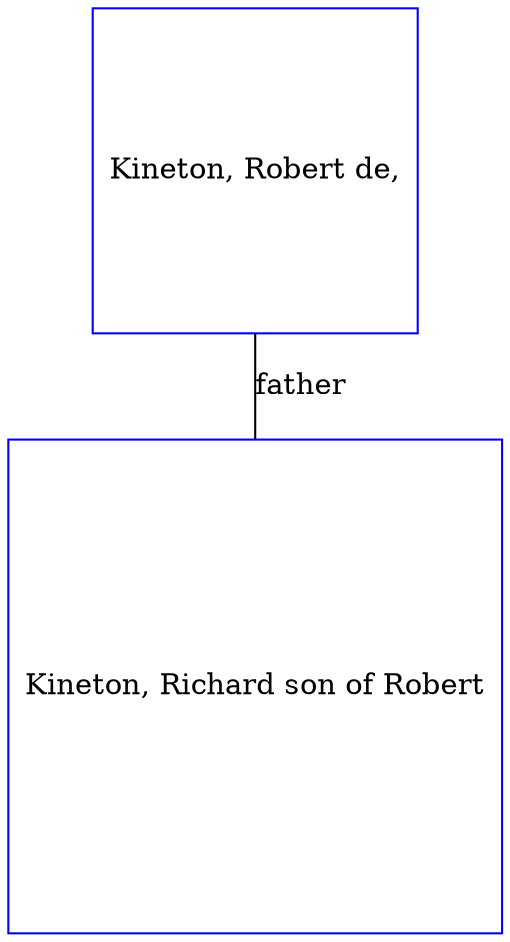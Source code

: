 digraph D {
    edge [dir=none];    node [shape=box];    "008119"   [label="Kineton, Richard son of Robert", shape=box, regular=1, color="blue"] ;
"008120"   [label="Kineton, Robert de,", shape=box, regular=1, color="blue"] ;
008120->008119 [label="father",arrowsize=0.0]; 
}